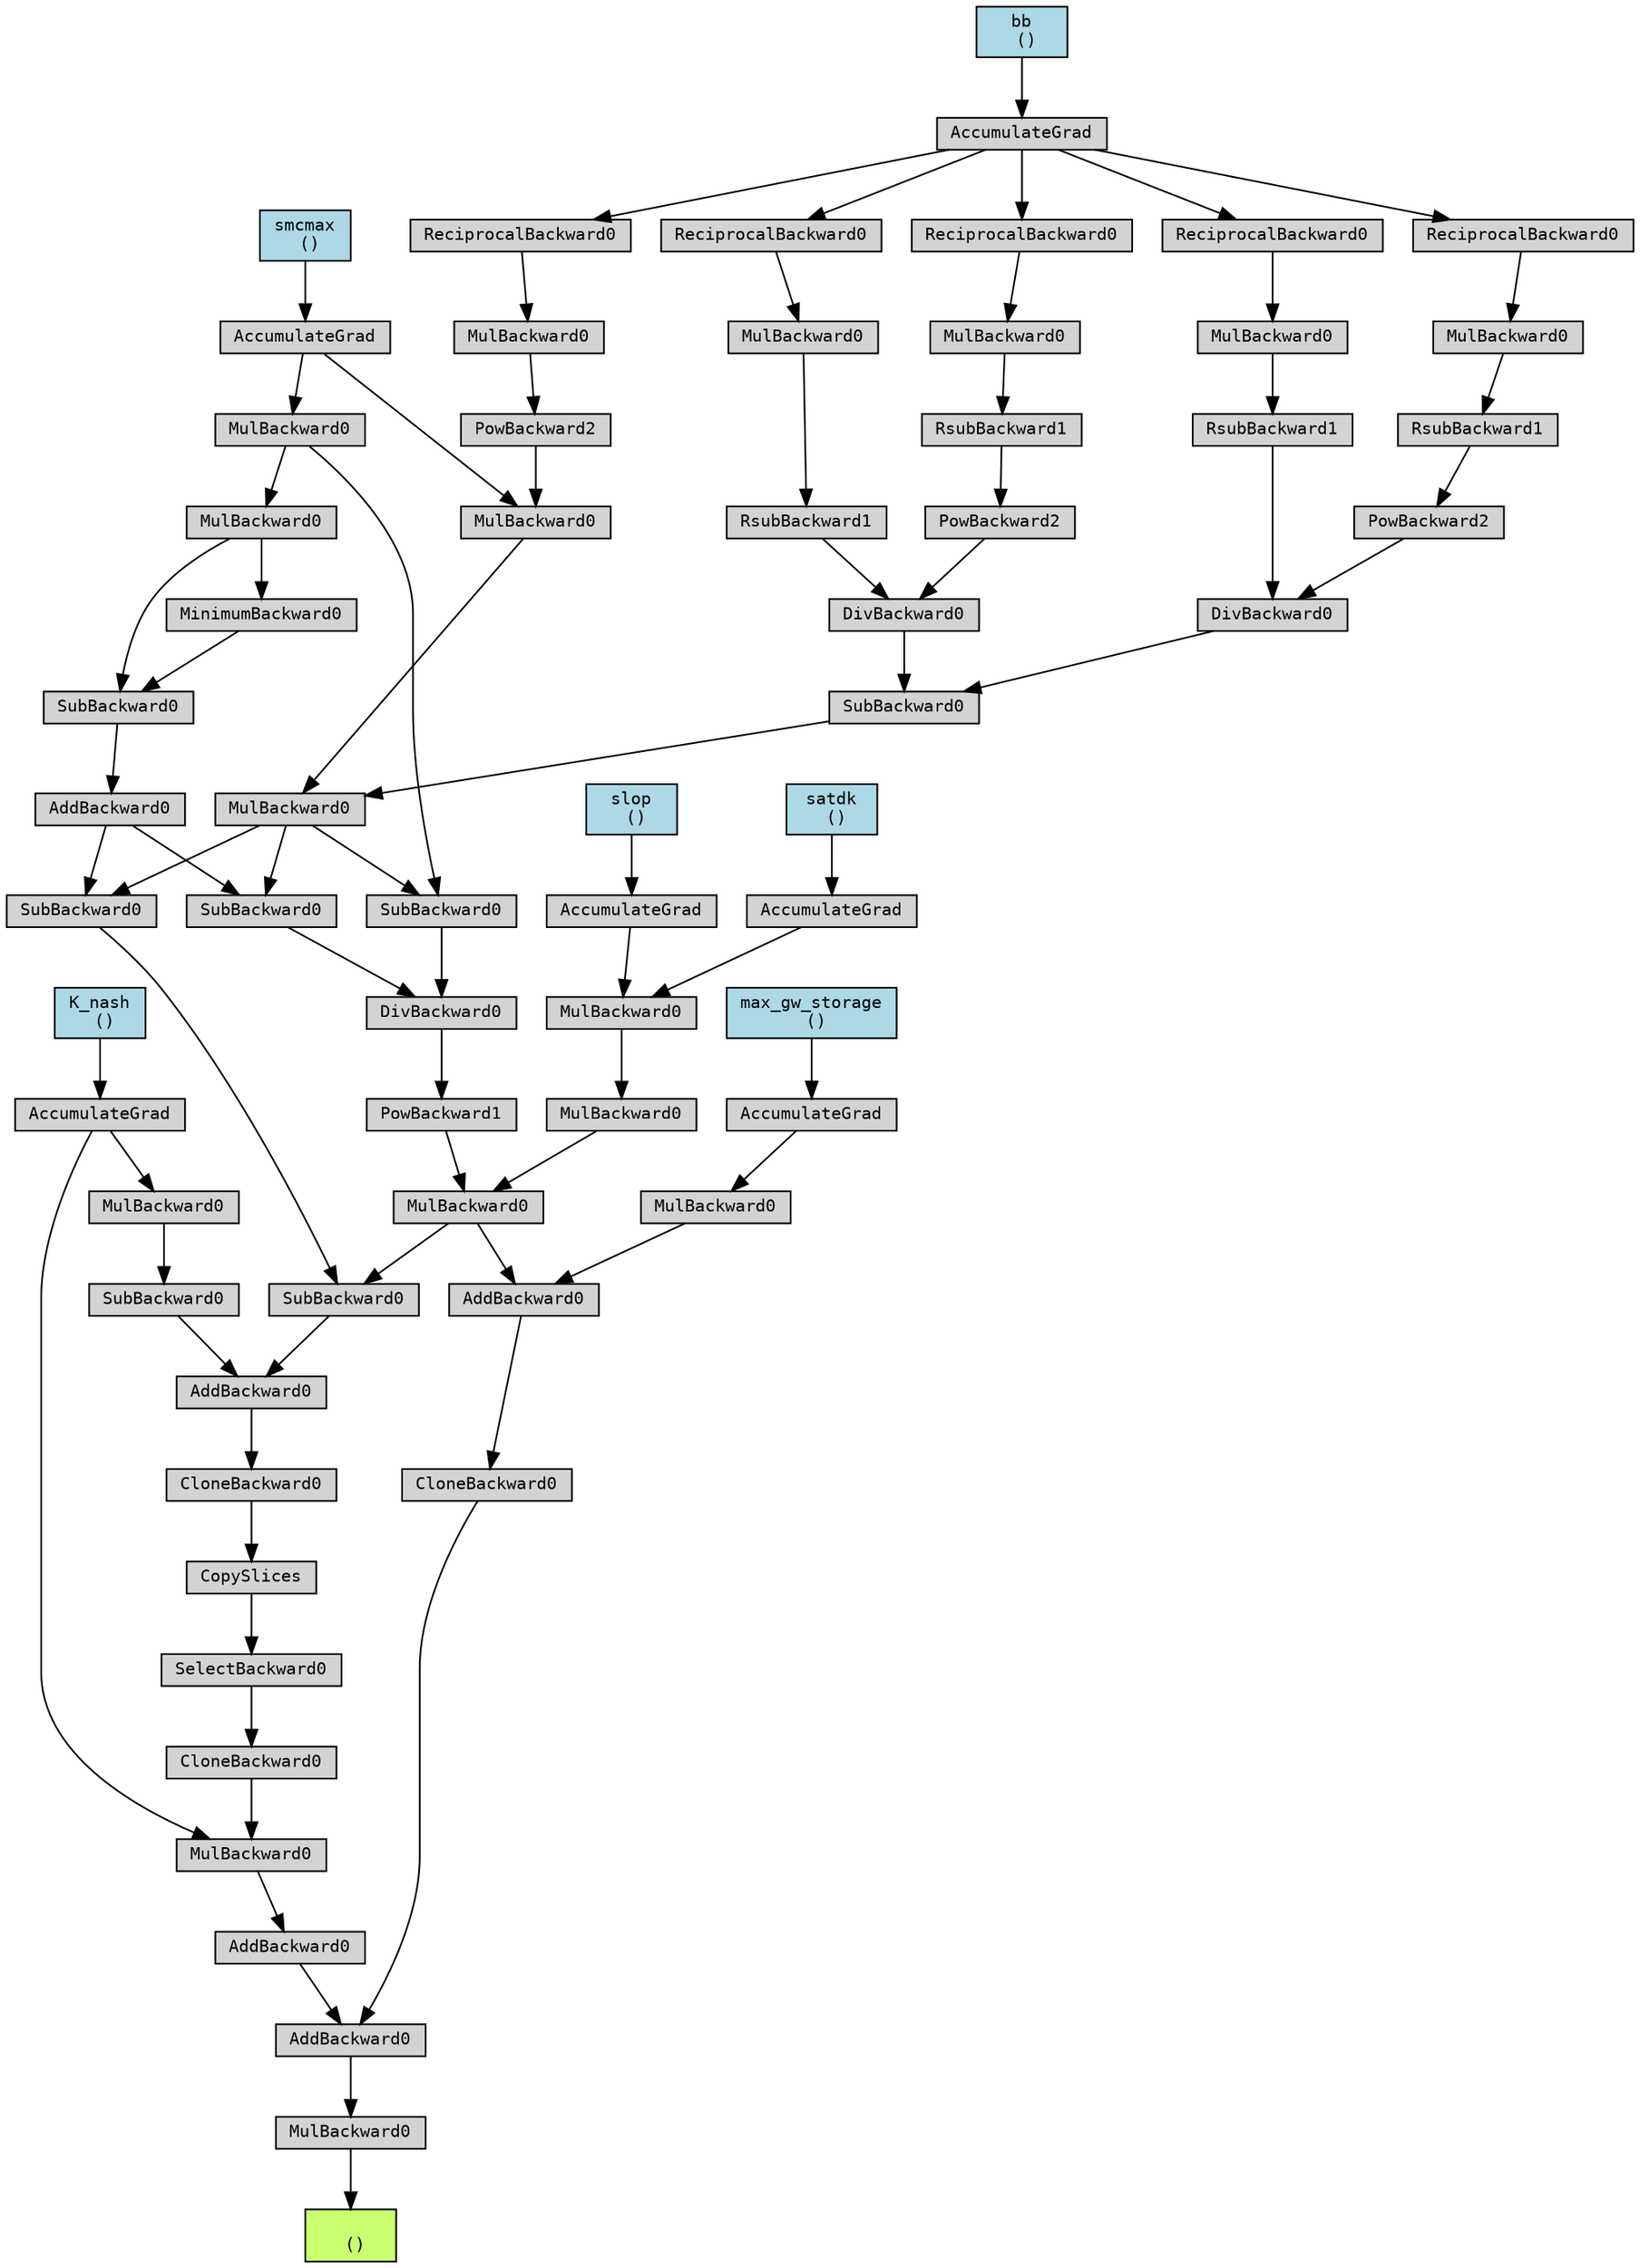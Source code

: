 digraph {
	graph [size="20.55,20.55"]
	node [align=left fontname=monospace fontsize=10 height=0.2 ranksep=0.1 shape=box style=filled]
	3012121442848 [label="
 ()" fillcolor=darkolivegreen1]
	3012020086640 [label=MulBackward0]
	3012020086160 -> 3012020086640
	3012020086160 [label=AddBackward0]
	3012020083952 -> 3012020086160
	3012020083952 [label=AddBackward0]
	3012020082992 -> 3012020083952
	3012020082992 [label=MulBackward0]
	3012020083472 -> 3012020082992
	3011875143920 [label="K_nash
 ()" fillcolor=lightblue]
	3011875143920 -> 3012020083472
	3012020083472 [label=AccumulateGrad]
	3012020082368 -> 3012020082992
	3012020082368 [label=CloneBackward0]
	3012020083184 -> 3012020082368
	3012020083184 [label=SelectBackward0]
	3012020087312 -> 3012020083184
	3012020087312 [label=CopySlices]
	3012020089904 -> 3012020087312
	3012020089904 [label=CloneBackward0]
	3012020088848 -> 3012020089904
	3012020088848 [label=AddBackward0]
	3012020087168 -> 3012020088848
	3012020087168 [label=SubBackward0]
	3012020084960 -> 3012020087168
	3012020084960 [label=MulBackward0]
	3012020083472 -> 3012020084960
	3012020090816 -> 3012020088848
	3012020090816 [label=SubBackward0]
	3012020087744 -> 3012020090816
	3012020087744 [label=SubBackward0]
	3012020090864 -> 3012020087744
	3012020090864 [label=AddBackward0]
	3012020084912 -> 3012020090864
	3012020084912 [label=SubBackward0]
	3012020079680 -> 3012020084912
	3012020079680 [label=MulBackward0]
	3012020080304 -> 3012020079680
	3012020080304 [label=MulBackward0]
	3012020079488 -> 3012020080304
	3011875146080 [label="smcmax
 ()" fillcolor=lightblue]
	3011875146080 -> 3012020079488
	3012020079488 [label=AccumulateGrad]
	3012020082512 -> 3012020084912
	3012020082512 [label=MinimumBackward0]
	3012020079680 -> 3012020082512
	3012020090096 -> 3012020087744
	3012020090096 [label=MulBackward0]
	3012020079872 -> 3012020090096
	3012020079872 [label=MulBackward0]
	3012020079488 -> 3012020079872
	3012020079584 -> 3012020079872
	3012020079584 [label=PowBackward2]
	3012020079536 -> 3012020079584
	3012020079536 [label=MulBackward0]
	3012020080544 -> 3012020079536
	3012020080544 [label=ReciprocalBackward0]
	3012020080496 -> 3012020080544
	3011875146560 [label="bb
 ()" fillcolor=lightblue]
	3011875146560 -> 3012020080496
	3012020080496 [label=AccumulateGrad]
	3012020086976 -> 3012020090096
	3012020086976 [label=SubBackward0]
	3012020080592 -> 3012020086976
	3012020080592 [label=DivBackward0]
	3012020080448 -> 3012020080592
	3012020080448 [label=PowBackward2]
	3012020080400 -> 3012020080448
	3012020080400 [label=RsubBackward1]
	3012020082224 -> 3012020080400
	3012020082224 [label=MulBackward0]
	3012020082128 -> 3012020082224
	3012020082128 [label=ReciprocalBackward0]
	3012020080496 -> 3012020082128
	3012020078384 -> 3012020080592
	3012020078384 [label=RsubBackward1]
	3012020082176 -> 3012020078384
	3012020082176 [label=MulBackward0]
	3012020080064 -> 3012020082176
	3012020080064 [label=ReciprocalBackward0]
	3012020080496 -> 3012020080064
	3012020079104 -> 3012020086976
	3012020079104 [label=DivBackward0]
	3012020082080 -> 3012020079104
	3012020082080 [label=PowBackward2]
	3012020078336 -> 3012020082080
	3012020078336 [label=RsubBackward1]
	3012020081984 -> 3012020078336
	3012020081984 [label=MulBackward0]
	3012020081888 -> 3012020081984
	3012020081888 [label=ReciprocalBackward0]
	3012020080496 -> 3012020081888
	3012020080256 -> 3012020079104
	3012020080256 [label=RsubBackward1]
	3012020081936 -> 3012020080256
	3012020081936 [label=MulBackward0]
	3012020079776 -> 3012020081936
	3012020079776 [label=ReciprocalBackward0]
	3012020080496 -> 3012020079776
	3012020082416 -> 3012020090816
	3012020082416 [label=MulBackward0]
	3012020079248 -> 3012020082416
	3012020079248 [label=MulBackward0]
	3012020081792 -> 3012020079248
	3012020081792 [label=MulBackward0]
	3012020080016 -> 3012020081792
	3011875145840 [label="satdk
 ()" fillcolor=lightblue]
	3011875145840 -> 3012020080016
	3012020080016 [label=AccumulateGrad]
	3012020079728 -> 3012020081792
	3011875145680 [label="slop
 ()" fillcolor=lightblue]
	3011875145680 -> 3012020079728
	3012020079728 [label=AccumulateGrad]
	3012020088080 -> 3012020082416
	3012020088080 [label=PowBackward1]
	3012020079440 -> 3012020088080
	3012020079440 [label=DivBackward0]
	3012020081696 -> 3012020079440
	3012020081696 [label=SubBackward0]
	3012020090864 -> 3012020081696
	3012020090096 -> 3012020081696
	3012020081744 -> 3012020079440
	3012020081744 [label=SubBackward0]
	3012020080304 -> 3012020081744
	3012020090096 -> 3012020081744
	3012020082704 -> 3012020086160
	3012020082704 [label=CloneBackward0]
	3012020084672 -> 3012020082704
	3012020084672 [label=AddBackward0]
	3012020089040 -> 3012020084672
	3012020089040 [label=MulBackward0]
	3012020087216 -> 3012020089040
	3011875145440 [label="max_gw_storage
 ()" fillcolor=lightblue]
	3011875145440 -> 3012020087216
	3012020087216 [label=AccumulateGrad]
	3012020082416 -> 3012020084672
	3012020086640 -> 3012121442848
}
